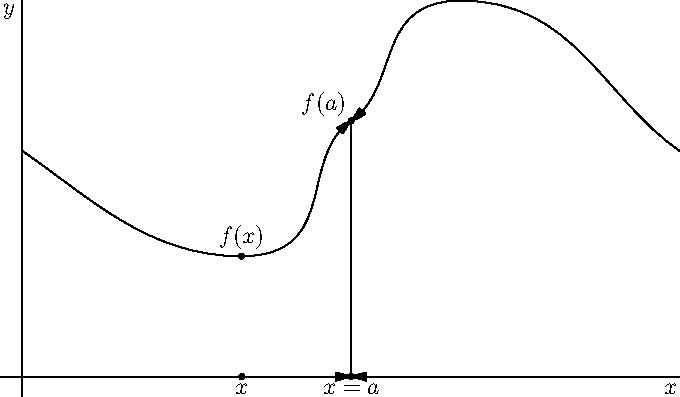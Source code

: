 size(12cm,7cm,IgnoreAspect);
import graph;
xaxis("$x$");
yaxis("$y$");
draw((0,3){SE}..{E}(2,1.6){E}..{NE}(3,3.4),Arrow);
draw((6,3){NW}..{W}(4,5){W}..{SW}(3,3.4),Arrow);
draw((0,0)--(3,0),Arrow);
draw((6,0)--(3,0),Arrow);
draw((3,0)--(3,3.4));
dot("$x=a$",(3.0),S);
dot("$f(a)$",(3,3.4),NW);
dot("$x$",(2,0),S);
dot("$f(x)$",(2,1.6),N);
